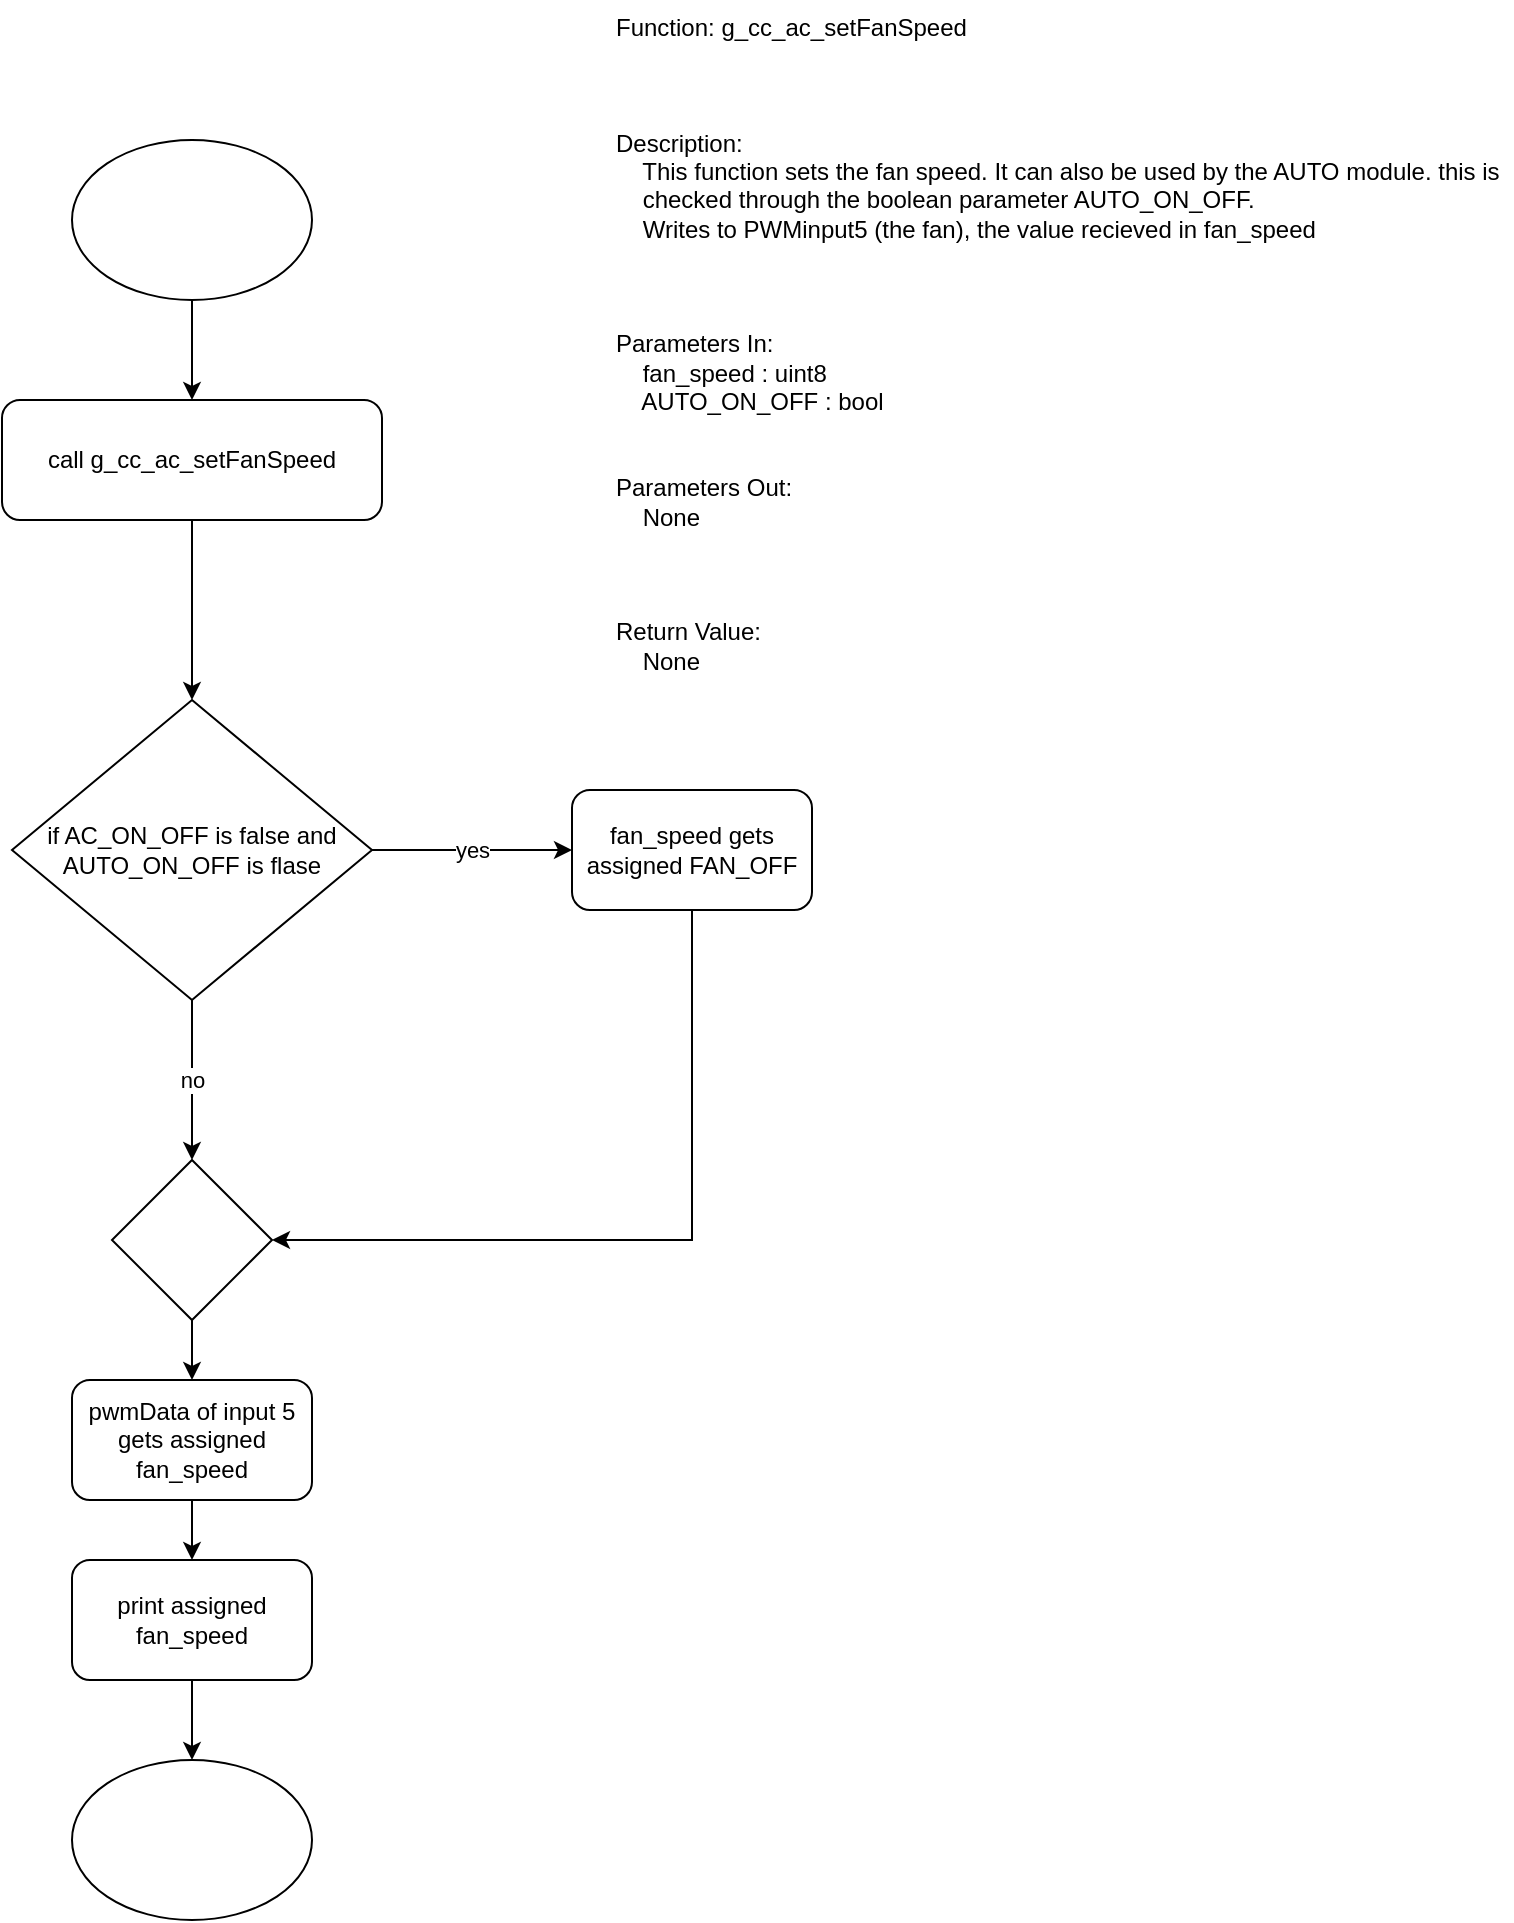 <mxfile version="21.6.6" type="device">
  <diagram name="Page-1" id="ik_fzok9voa5_NV9JT2w">
    <mxGraphModel dx="1376" dy="768" grid="1" gridSize="10" guides="1" tooltips="1" connect="1" arrows="1" fold="1" page="1" pageScale="1" pageWidth="850" pageHeight="1100" math="0" shadow="0">
      <root>
        <mxCell id="0" />
        <mxCell id="1" parent="0" />
        <mxCell id="9wP2wIX_d5uYI1rVPHEZ-1" value="Function: g_cc_ac_setFanSpeed&#xa;&#xa;&#xa;&#xa;Description:&#xa;    This function sets the fan speed. It can also be used by the AUTO module. this is&#xa;    checked through the boolean parameter AUTO_ON_OFF.&#xa;    Writes to PWMinput5 (the fan), the value recieved in fan_speed&#xa;&#xa;&#xa;&#xa;Parameters In:&#xa;    fan_speed : uint8&#xa;    AUTO_ON_OFF : bool &#xa;&#xa;&#xa;Parameters Out:&#xa;    None&#xa;&#xa;&#xa;&#xa;Return Value:&#xa;    None" style="text;whiteSpace=wrap;" vertex="1" parent="1">
          <mxGeometry x="400" y="20" width="450" height="360" as="geometry" />
        </mxCell>
        <mxCell id="9wP2wIX_d5uYI1rVPHEZ-3" style="edgeStyle=orthogonalEdgeStyle;rounded=0;orthogonalLoop=1;jettySize=auto;html=1;" edge="1" parent="1" source="9wP2wIX_d5uYI1rVPHEZ-2" target="9wP2wIX_d5uYI1rVPHEZ-4">
          <mxGeometry relative="1" as="geometry">
            <mxPoint x="190" y="230" as="targetPoint" />
          </mxGeometry>
        </mxCell>
        <mxCell id="9wP2wIX_d5uYI1rVPHEZ-2" value="" style="ellipse;whiteSpace=wrap;html=1;" vertex="1" parent="1">
          <mxGeometry x="130" y="90" width="120" height="80" as="geometry" />
        </mxCell>
        <mxCell id="9wP2wIX_d5uYI1rVPHEZ-5" style="edgeStyle=orthogonalEdgeStyle;rounded=0;orthogonalLoop=1;jettySize=auto;html=1;" edge="1" parent="1" source="9wP2wIX_d5uYI1rVPHEZ-4" target="9wP2wIX_d5uYI1rVPHEZ-6">
          <mxGeometry relative="1" as="geometry">
            <mxPoint x="190" y="350" as="targetPoint" />
          </mxGeometry>
        </mxCell>
        <mxCell id="9wP2wIX_d5uYI1rVPHEZ-4" value="call&amp;nbsp;g_cc_ac_setFanSpeed" style="rounded=1;whiteSpace=wrap;html=1;" vertex="1" parent="1">
          <mxGeometry x="95" y="220" width="190" height="60" as="geometry" />
        </mxCell>
        <mxCell id="9wP2wIX_d5uYI1rVPHEZ-7" value="yes" style="edgeStyle=orthogonalEdgeStyle;rounded=0;orthogonalLoop=1;jettySize=auto;html=1;" edge="1" parent="1" source="9wP2wIX_d5uYI1rVPHEZ-6" target="9wP2wIX_d5uYI1rVPHEZ-8">
          <mxGeometry relative="1" as="geometry">
            <mxPoint x="380" y="445" as="targetPoint" />
          </mxGeometry>
        </mxCell>
        <mxCell id="9wP2wIX_d5uYI1rVPHEZ-11" value="no" style="edgeStyle=orthogonalEdgeStyle;rounded=0;orthogonalLoop=1;jettySize=auto;html=1;entryX=0.5;entryY=0;entryDx=0;entryDy=0;" edge="1" parent="1" source="9wP2wIX_d5uYI1rVPHEZ-6" target="9wP2wIX_d5uYI1rVPHEZ-10">
          <mxGeometry relative="1" as="geometry" />
        </mxCell>
        <mxCell id="9wP2wIX_d5uYI1rVPHEZ-6" value="if AC_ON_OFF is false and AUTO_ON_OFF is flase" style="rhombus;whiteSpace=wrap;html=1;" vertex="1" parent="1">
          <mxGeometry x="100" y="370" width="180" height="150" as="geometry" />
        </mxCell>
        <mxCell id="9wP2wIX_d5uYI1rVPHEZ-9" style="edgeStyle=orthogonalEdgeStyle;rounded=0;orthogonalLoop=1;jettySize=auto;html=1;" edge="1" parent="1" source="9wP2wIX_d5uYI1rVPHEZ-8" target="9wP2wIX_d5uYI1rVPHEZ-10">
          <mxGeometry relative="1" as="geometry">
            <mxPoint x="440" y="650" as="targetPoint" />
            <Array as="points">
              <mxPoint x="440" y="640" />
            </Array>
          </mxGeometry>
        </mxCell>
        <mxCell id="9wP2wIX_d5uYI1rVPHEZ-8" value="fan_speed gets assigned FAN_OFF" style="rounded=1;whiteSpace=wrap;html=1;" vertex="1" parent="1">
          <mxGeometry x="380" y="415" width="120" height="60" as="geometry" />
        </mxCell>
        <mxCell id="9wP2wIX_d5uYI1rVPHEZ-12" style="edgeStyle=orthogonalEdgeStyle;rounded=0;orthogonalLoop=1;jettySize=auto;html=1;" edge="1" parent="1" source="9wP2wIX_d5uYI1rVPHEZ-10" target="9wP2wIX_d5uYI1rVPHEZ-13">
          <mxGeometry relative="1" as="geometry">
            <mxPoint x="190" y="740" as="targetPoint" />
          </mxGeometry>
        </mxCell>
        <mxCell id="9wP2wIX_d5uYI1rVPHEZ-10" value="" style="rhombus;whiteSpace=wrap;html=1;" vertex="1" parent="1">
          <mxGeometry x="150" y="600" width="80" height="80" as="geometry" />
        </mxCell>
        <mxCell id="9wP2wIX_d5uYI1rVPHEZ-14" style="edgeStyle=orthogonalEdgeStyle;rounded=0;orthogonalLoop=1;jettySize=auto;html=1;" edge="1" parent="1" source="9wP2wIX_d5uYI1rVPHEZ-13" target="9wP2wIX_d5uYI1rVPHEZ-15">
          <mxGeometry relative="1" as="geometry">
            <mxPoint x="190" y="830" as="targetPoint" />
          </mxGeometry>
        </mxCell>
        <mxCell id="9wP2wIX_d5uYI1rVPHEZ-13" value="pwmData of input 5 gets assigned fan_speed" style="rounded=1;whiteSpace=wrap;html=1;" vertex="1" parent="1">
          <mxGeometry x="130" y="710" width="120" height="60" as="geometry" />
        </mxCell>
        <mxCell id="9wP2wIX_d5uYI1rVPHEZ-16" style="edgeStyle=orthogonalEdgeStyle;rounded=0;orthogonalLoop=1;jettySize=auto;html=1;" edge="1" parent="1" source="9wP2wIX_d5uYI1rVPHEZ-15" target="9wP2wIX_d5uYI1rVPHEZ-17">
          <mxGeometry relative="1" as="geometry">
            <mxPoint x="190" y="940" as="targetPoint" />
          </mxGeometry>
        </mxCell>
        <mxCell id="9wP2wIX_d5uYI1rVPHEZ-15" value="print assigned fan_speed" style="rounded=1;whiteSpace=wrap;html=1;" vertex="1" parent="1">
          <mxGeometry x="130" y="800" width="120" height="60" as="geometry" />
        </mxCell>
        <mxCell id="9wP2wIX_d5uYI1rVPHEZ-17" value="" style="ellipse;whiteSpace=wrap;html=1;labelBackgroundColor=default;" vertex="1" parent="1">
          <mxGeometry x="130" y="900" width="120" height="80" as="geometry" />
        </mxCell>
      </root>
    </mxGraphModel>
  </diagram>
</mxfile>
